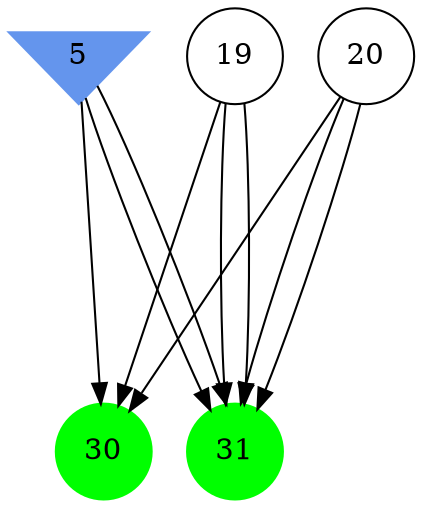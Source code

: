 digraph brain {
	ranksep=2.0;
	5 [shape=invtriangle,style=filled,color=cornflowerblue];
	19 [shape=circle,color=black];
	20 [shape=circle,color=black];
	30 [shape=circle,style=filled,color=green];
	31 [shape=circle,style=filled,color=green];
	5	->	31;
	5	->	31;
	5	->	30;
	20	->	31;
	20	->	31;
	20	->	30;
	19	->	31;
	19	->	31;
	19	->	30;
	{ rank=same; 5; }
	{ rank=same; 19; 20; }
	{ rank=same; 30; 31; }
}
